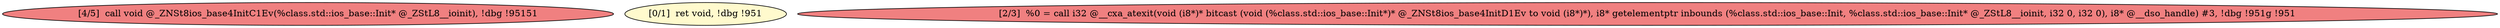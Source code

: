 
digraph G {


node5 [fillcolor=lightcoral,label="[4/5]  call void @_ZNSt8ios_base4InitC1Ev(%class.std::ios_base::Init* @_ZStL8__ioinit), !dbg !95151",shape=ellipse,style=filled ]
node3 [fillcolor=lemonchiffon,label="[0/1]  ret void, !dbg !951",shape=ellipse,style=filled ]
node4 [fillcolor=lightcoral,label="[2/3]  %0 = call i32 @__cxa_atexit(void (i8*)* bitcast (void (%class.std::ios_base::Init*)* @_ZNSt8ios_base4InitD1Ev to void (i8*)*), i8* getelementptr inbounds (%class.std::ios_base::Init, %class.std::ios_base::Init* @_ZStL8__ioinit, i32 0, i32 0), i8* @__dso_handle) #3, !dbg !951g !951",shape=ellipse,style=filled ]



}
